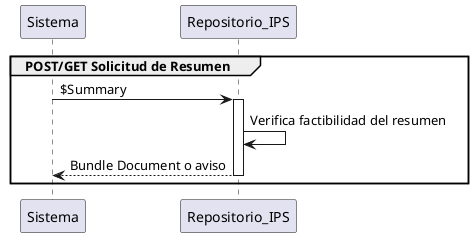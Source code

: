 @startuml

group POST/GET Solicitud de Resumen
Sistema -> Repositorio_IPS : $Summary
activate Repositorio_IPS
Repositorio_IPS -> Repositorio_IPS : Verifica factibilidad del resumen
Repositorio_IPS --> Sistema : Bundle Document o aviso
deactivate Repositorio_IPS
end

@enduml